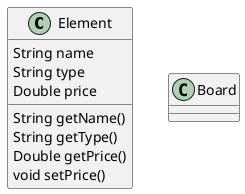 @startuml
'https://plantuml.com/class-diagram
Class Element{
 String name
 String type
 Double price
 String getName()
 String getType()
 Double getPrice()
 void setPrice()
}

Class Board{
}

@enduml